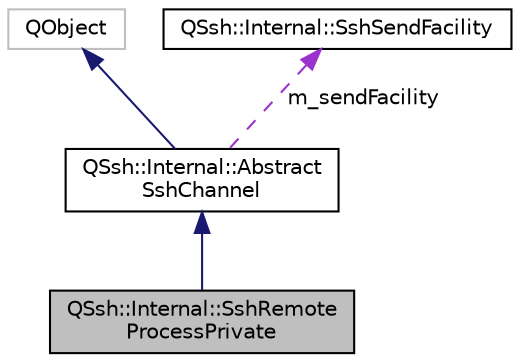 digraph "QSsh::Internal::SshRemoteProcessPrivate"
{
  edge [fontname="Helvetica",fontsize="10",labelfontname="Helvetica",labelfontsize="10"];
  node [fontname="Helvetica",fontsize="10",shape=record];
  Node3 [label="QSsh::Internal::SshRemote\lProcessPrivate",height=0.2,width=0.4,color="black", fillcolor="grey75", style="filled", fontcolor="black"];
  Node4 -> Node3 [dir="back",color="midnightblue",fontsize="10",style="solid",fontname="Helvetica"];
  Node4 [label="QSsh::Internal::Abstract\lSshChannel",height=0.2,width=0.4,color="black", fillcolor="white", style="filled",URL="$class_q_ssh_1_1_internal_1_1_abstract_ssh_channel.html"];
  Node5 -> Node4 [dir="back",color="midnightblue",fontsize="10",style="solid",fontname="Helvetica"];
  Node5 [label="QObject",height=0.2,width=0.4,color="grey75", fillcolor="white", style="filled"];
  Node6 -> Node4 [dir="back",color="darkorchid3",fontsize="10",style="dashed",label=" m_sendFacility" ,fontname="Helvetica"];
  Node6 [label="QSsh::Internal::SshSendFacility",height=0.2,width=0.4,color="black", fillcolor="white", style="filled",URL="$class_q_ssh_1_1_internal_1_1_ssh_send_facility.html"];
}
